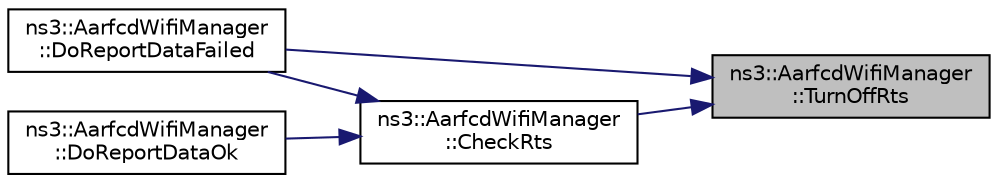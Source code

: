 digraph "ns3::AarfcdWifiManager::TurnOffRts"
{
 // LATEX_PDF_SIZE
  edge [fontname="Helvetica",fontsize="10",labelfontname="Helvetica",labelfontsize="10"];
  node [fontname="Helvetica",fontsize="10",shape=record];
  rankdir="RL";
  Node1 [label="ns3::AarfcdWifiManager\l::TurnOffRts",height=0.2,width=0.4,color="black", fillcolor="grey75", style="filled", fontcolor="black",tooltip="Turn off RTS for the given station."];
  Node1 -> Node2 [dir="back",color="midnightblue",fontsize="10",style="solid",fontname="Helvetica"];
  Node2 [label="ns3::AarfcdWifiManager\l::CheckRts",height=0.2,width=0.4,color="black", fillcolor="white", style="filled",URL="$classns3_1_1_aarfcd_wifi_manager.html#ae5874a6eb640c1873aa0f1b3da958be0",tooltip="Check if the use of RTS for the given station can be turned off."];
  Node2 -> Node3 [dir="back",color="midnightblue",fontsize="10",style="solid",fontname="Helvetica"];
  Node3 [label="ns3::AarfcdWifiManager\l::DoReportDataFailed",height=0.2,width=0.4,color="black", fillcolor="white", style="filled",URL="$classns3_1_1_aarfcd_wifi_manager.html#a612ab5074f5cdb94b64f8b5fe0936c05",tooltip="It is important to realize that \"recovery\" mode starts after failure of the first transmission after ..."];
  Node2 -> Node4 [dir="back",color="midnightblue",fontsize="10",style="solid",fontname="Helvetica"];
  Node4 [label="ns3::AarfcdWifiManager\l::DoReportDataOk",height=0.2,width=0.4,color="black", fillcolor="white", style="filled",URL="$classns3_1_1_aarfcd_wifi_manager.html#a4e23c4ab88729dfde9991dab23b8fc59",tooltip="This method is a pure virtual method that must be implemented by the sub-class."];
  Node1 -> Node3 [dir="back",color="midnightblue",fontsize="10",style="solid",fontname="Helvetica"];
}
